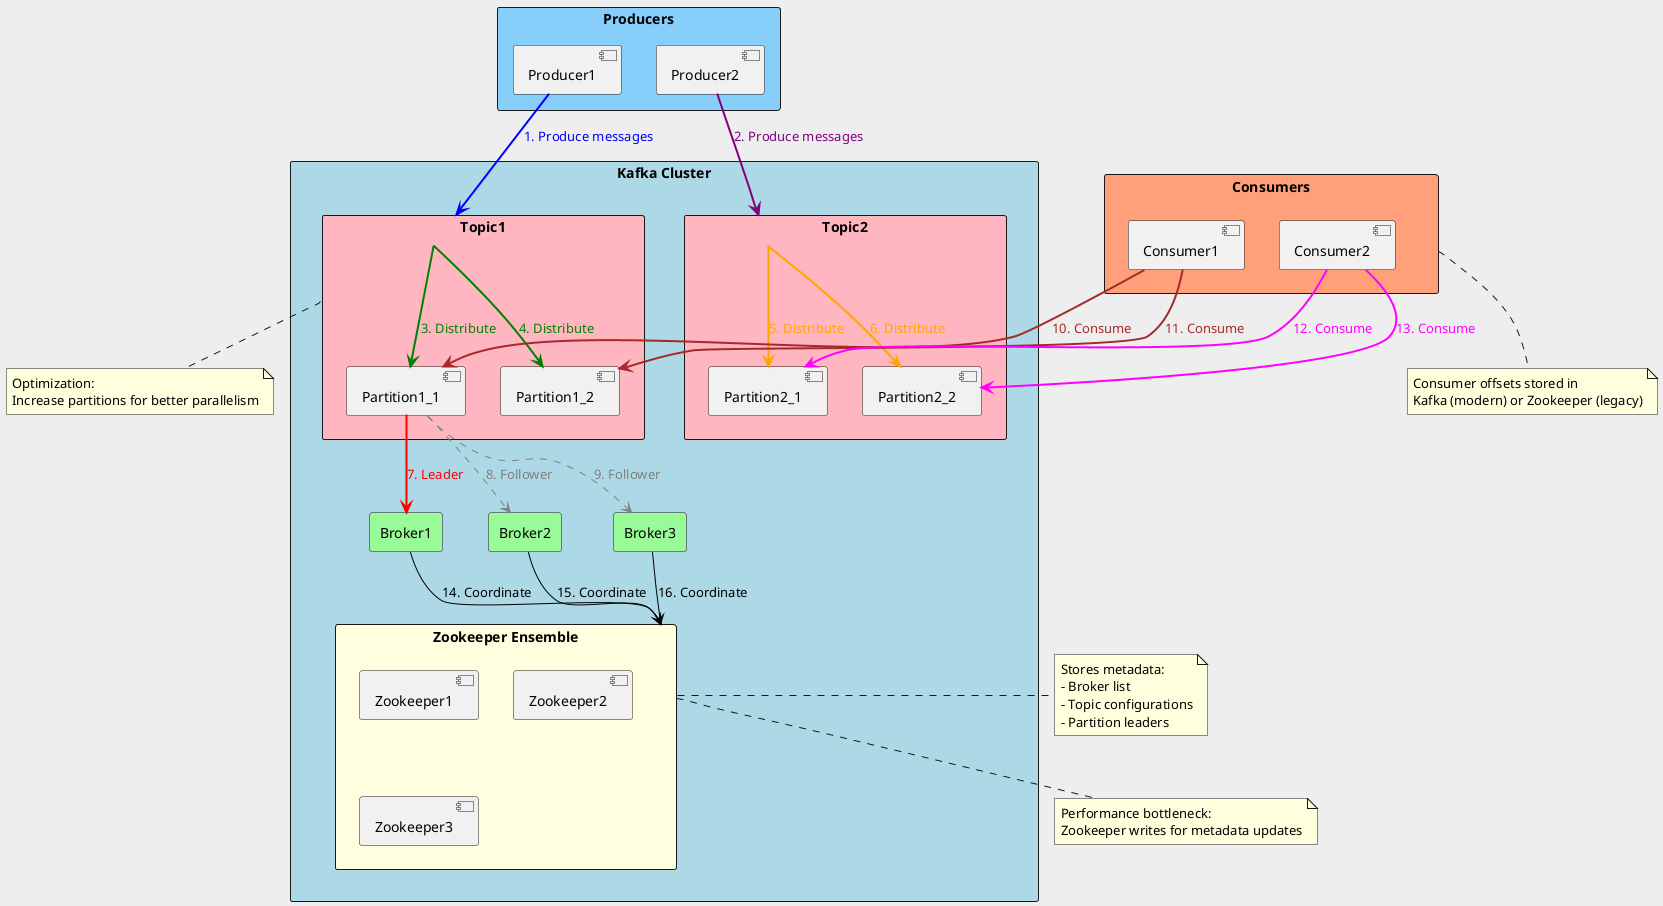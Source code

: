 @startuml
!pragma layout dot
skinparam backgroundColor #EEEEEE
allowmixing

rectangle "Kafka Cluster" as KafkaCluster #LightBlue {
    rectangle "Broker1" as Broker1 #PaleGreen
    rectangle "Broker2" as Broker2 #PaleGreen
    rectangle "Broker3" as Broker3 #PaleGreen
    
    rectangle "Zookeeper Ensemble" as ZookeeperEnsemble #LightYellow {
        component "Zookeeper1" as Zookeeper1
        component "Zookeeper2" as Zookeeper2
        component "Zookeeper3" as Zookeeper3
    }

    rectangle "Topic1" as Topic1 #LightPink {
        component "Partition1_1" as Partition1_1
        component "Partition1_2" as Partition1_2
    }

    rectangle "Topic2" as Topic2 #LightPink {
        component "Partition2_1" as Partition2_1
        component "Partition2_2" as Partition2_2
    }
}

rectangle "Producers" as Producers #LightSkyBlue {
    component "Producer1" as Producer1
    component "Producer2" as Producer2
}

rectangle "Consumers" as Consumers #LightSalmon {
    component "Consumer1" as Consumer1
    component "Consumer2" as Consumer2
}

' Connections
Producer1 -[#Blue,thickness=2]-> Topic1 : <color:#Blue>1. Produce messages
Producer2 -[#Purple,thickness=2]-> Topic2 : <color:#Purple>2. Produce messages

Topic1 -[#Green,thickness=2]-> Partition1_1 : <color:#Green>3. Distribute
Topic1 -[#Green,thickness=2]-> Partition1_2 : <color:#Green>4. Distribute
Topic2 -[#Orange,thickness=2]-> Partition2_1 : <color:#Orange>5. Distribute
Topic2 -[#Orange,thickness=2]-> Partition2_2 : <color:#Orange>6. Distribute

Partition1_1 -[#Red,thickness=2]-> Broker1 : <color:#Red>7. Leader
Partition1_1 .[#Gray,thickness=1]-> Broker2 : <color:#Gray>8. Follower
Partition1_1 .[#Gray,thickness=1]-> Broker3 : <color:#Gray>9. Follower

Consumer1 -[#Brown,thickness=2]-> Partition1_1 : <color:#Brown>10. Consume
Consumer1 -[#Brown,thickness=2]-> Partition1_2 : <color:#Brown>11. Consume
Consumer2 -[#Magenta,thickness=2]-> Partition2_1 : <color:#Magenta>12. Consume
Consumer2 -[#Magenta,thickness=2]-> Partition2_2 : <color:#Magenta>13. Consume

Broker1 -[#Black,thickness=1]-> ZookeeperEnsemble : <color:#Black>14. Coordinate
Broker2 -[#Black,thickness=1]-> ZookeeperEnsemble : <color:#Black>15. Coordinate
Broker3 -[#Black,thickness=1]-> ZookeeperEnsemble : <color:#Black>16. Coordinate

note right of ZookeeperEnsemble
  Stores metadata:
  - Broker list
  - Topic configurations
  - Partition leaders
end note

note bottom of Consumers
  Consumer offsets stored in 
  Kafka (modern) or Zookeeper (legacy)
end note

note "Performance bottleneck:\nZookeeper writes for metadata updates" as N1
ZookeeperEnsemble .. N1

note "Optimization:\nIncrease partitions for better parallelism" as N2
Topic1 .. N2

@enduml

